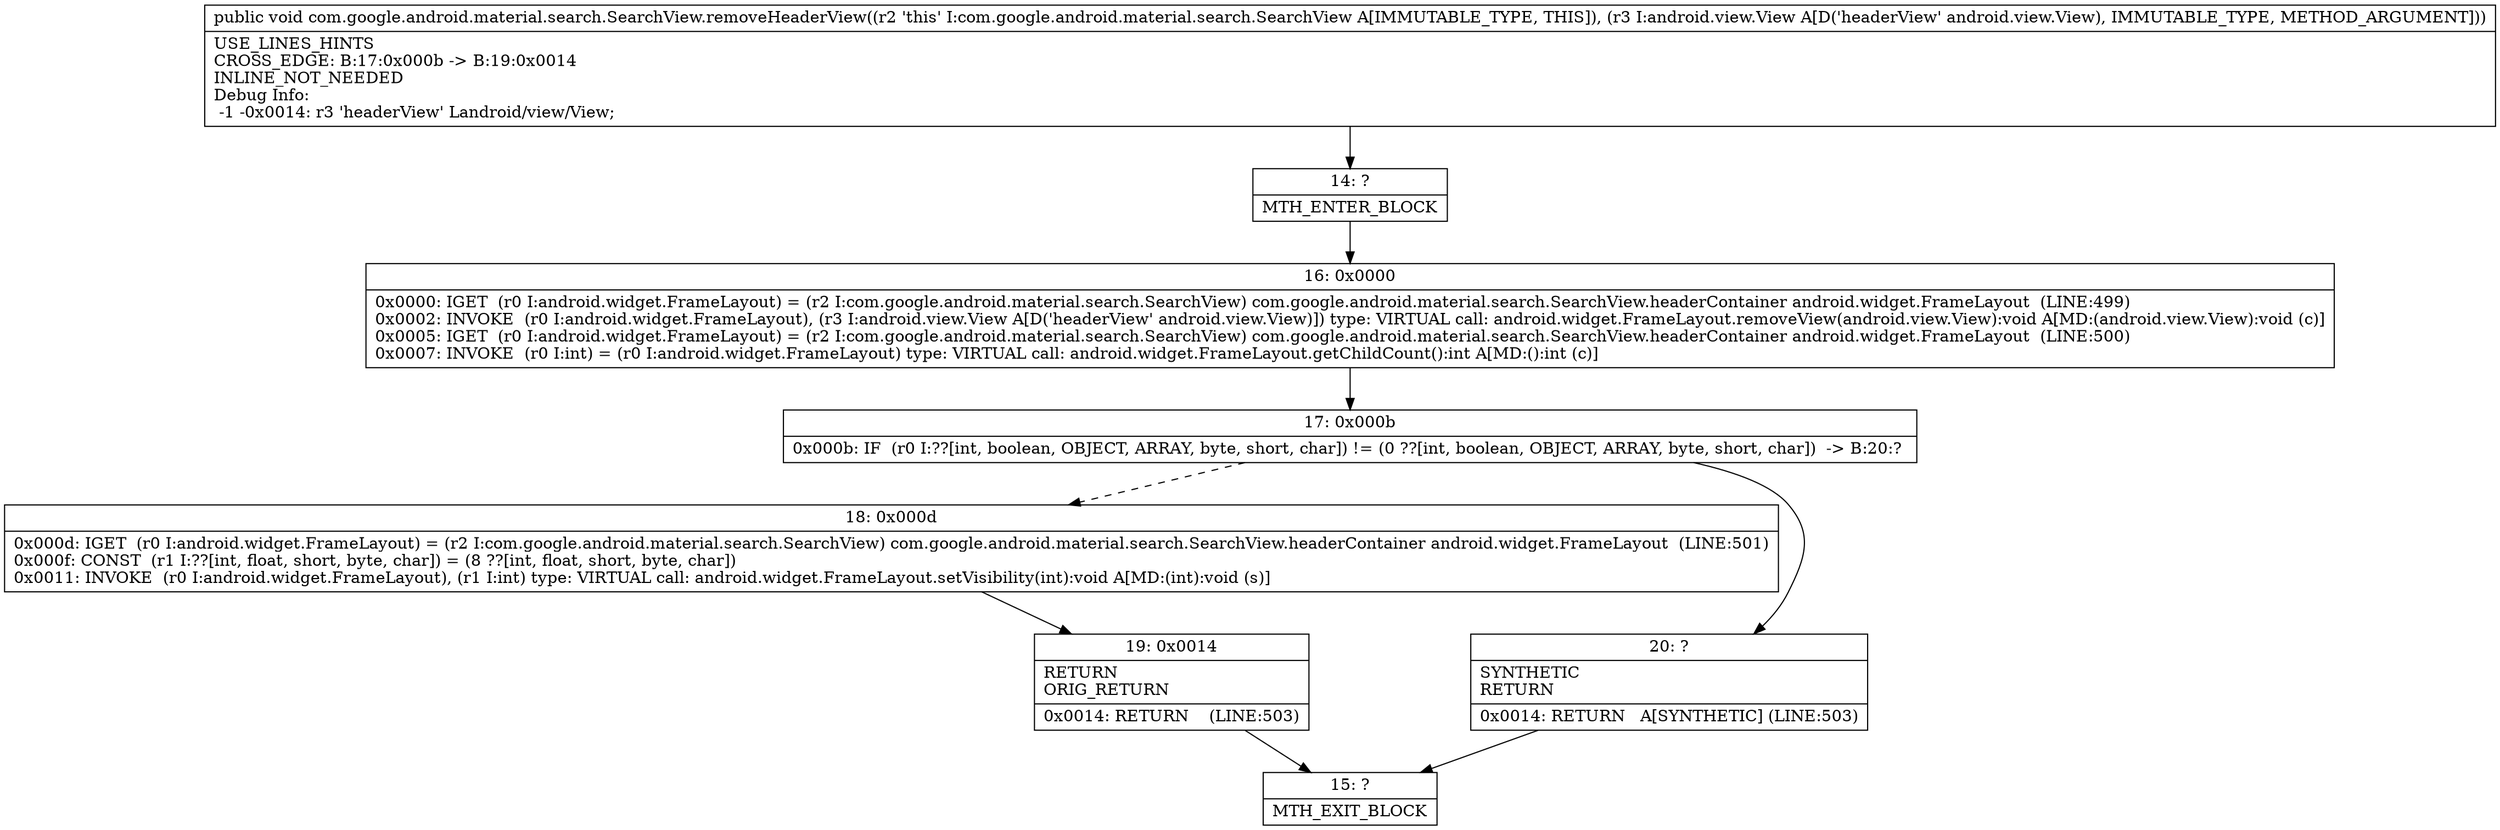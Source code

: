 digraph "CFG forcom.google.android.material.search.SearchView.removeHeaderView(Landroid\/view\/View;)V" {
Node_14 [shape=record,label="{14\:\ ?|MTH_ENTER_BLOCK\l}"];
Node_16 [shape=record,label="{16\:\ 0x0000|0x0000: IGET  (r0 I:android.widget.FrameLayout) = (r2 I:com.google.android.material.search.SearchView) com.google.android.material.search.SearchView.headerContainer android.widget.FrameLayout  (LINE:499)\l0x0002: INVOKE  (r0 I:android.widget.FrameLayout), (r3 I:android.view.View A[D('headerView' android.view.View)]) type: VIRTUAL call: android.widget.FrameLayout.removeView(android.view.View):void A[MD:(android.view.View):void (c)]\l0x0005: IGET  (r0 I:android.widget.FrameLayout) = (r2 I:com.google.android.material.search.SearchView) com.google.android.material.search.SearchView.headerContainer android.widget.FrameLayout  (LINE:500)\l0x0007: INVOKE  (r0 I:int) = (r0 I:android.widget.FrameLayout) type: VIRTUAL call: android.widget.FrameLayout.getChildCount():int A[MD:():int (c)]\l}"];
Node_17 [shape=record,label="{17\:\ 0x000b|0x000b: IF  (r0 I:??[int, boolean, OBJECT, ARRAY, byte, short, char]) != (0 ??[int, boolean, OBJECT, ARRAY, byte, short, char])  \-\> B:20:? \l}"];
Node_18 [shape=record,label="{18\:\ 0x000d|0x000d: IGET  (r0 I:android.widget.FrameLayout) = (r2 I:com.google.android.material.search.SearchView) com.google.android.material.search.SearchView.headerContainer android.widget.FrameLayout  (LINE:501)\l0x000f: CONST  (r1 I:??[int, float, short, byte, char]) = (8 ??[int, float, short, byte, char]) \l0x0011: INVOKE  (r0 I:android.widget.FrameLayout), (r1 I:int) type: VIRTUAL call: android.widget.FrameLayout.setVisibility(int):void A[MD:(int):void (s)]\l}"];
Node_19 [shape=record,label="{19\:\ 0x0014|RETURN\lORIG_RETURN\l|0x0014: RETURN    (LINE:503)\l}"];
Node_15 [shape=record,label="{15\:\ ?|MTH_EXIT_BLOCK\l}"];
Node_20 [shape=record,label="{20\:\ ?|SYNTHETIC\lRETURN\l|0x0014: RETURN   A[SYNTHETIC] (LINE:503)\l}"];
MethodNode[shape=record,label="{public void com.google.android.material.search.SearchView.removeHeaderView((r2 'this' I:com.google.android.material.search.SearchView A[IMMUTABLE_TYPE, THIS]), (r3 I:android.view.View A[D('headerView' android.view.View), IMMUTABLE_TYPE, METHOD_ARGUMENT]))  | USE_LINES_HINTS\lCROSS_EDGE: B:17:0x000b \-\> B:19:0x0014\lINLINE_NOT_NEEDED\lDebug Info:\l  \-1 \-0x0014: r3 'headerView' Landroid\/view\/View;\l}"];
MethodNode -> Node_14;Node_14 -> Node_16;
Node_16 -> Node_17;
Node_17 -> Node_18[style=dashed];
Node_17 -> Node_20;
Node_18 -> Node_19;
Node_19 -> Node_15;
Node_20 -> Node_15;
}

